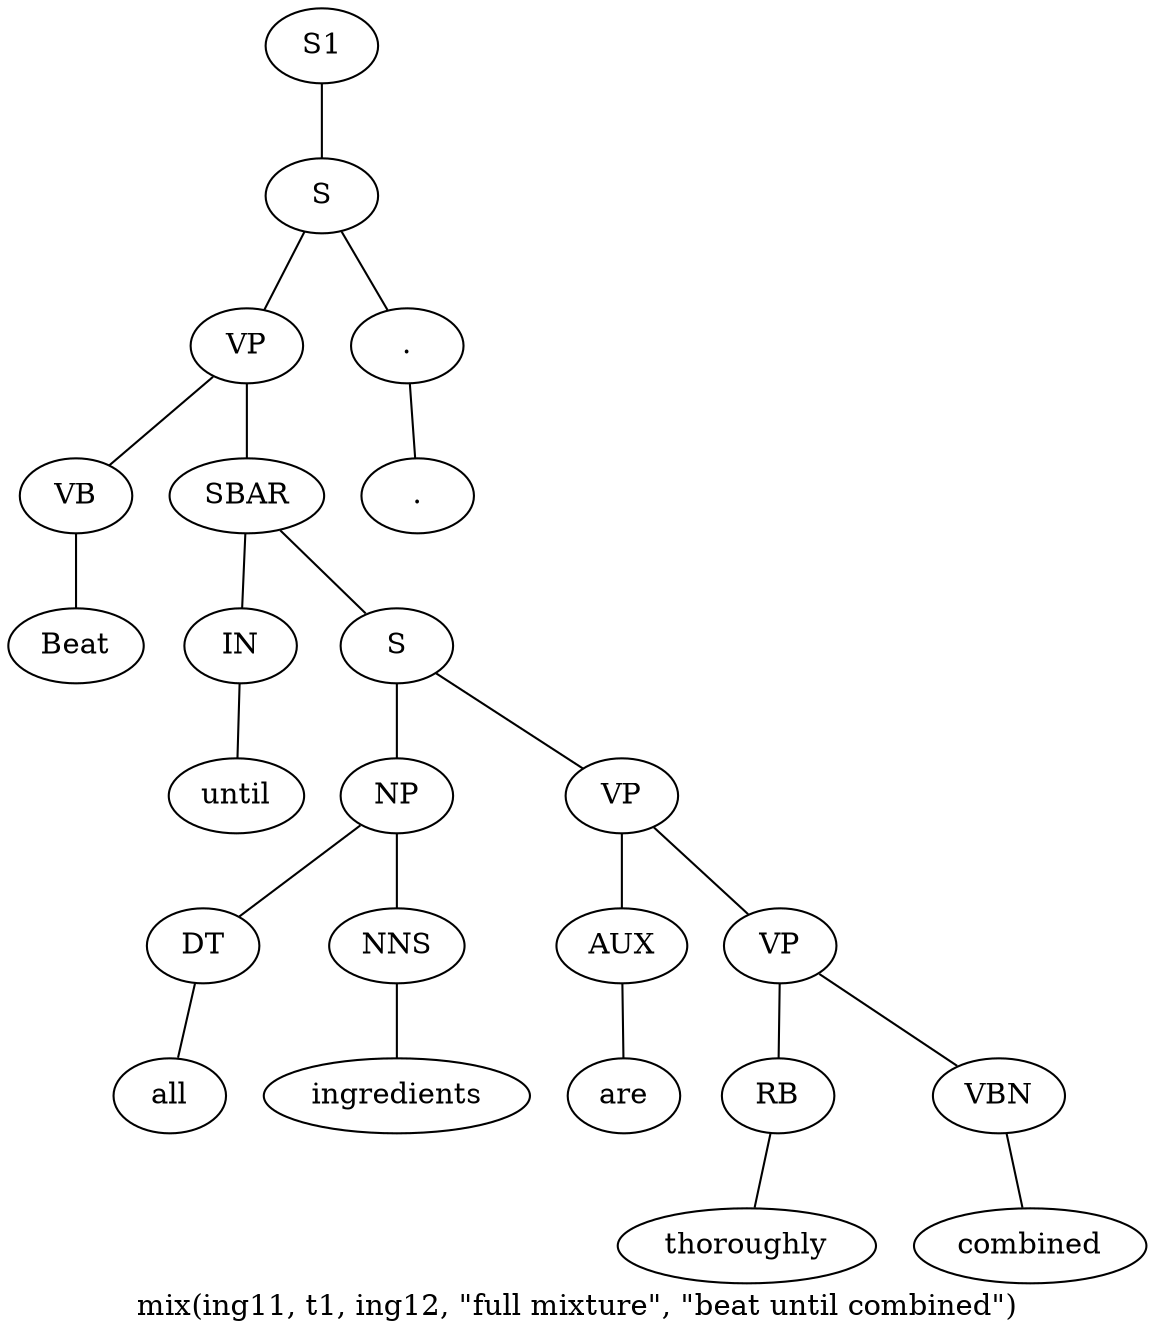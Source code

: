 graph SyntaxGraph {
	label = "mix(ing11, t1, ing12, \"full mixture\", \"beat until combined\")";
	Node0 [label="S1"];
	Node1 [label="S"];
	Node2 [label="VP"];
	Node3 [label="VB"];
	Node4 [label="Beat"];
	Node5 [label="SBAR"];
	Node6 [label="IN"];
	Node7 [label="until"];
	Node8 [label="S"];
	Node9 [label="NP"];
	Node10 [label="DT"];
	Node11 [label="all"];
	Node12 [label="NNS"];
	Node13 [label="ingredients"];
	Node14 [label="VP"];
	Node15 [label="AUX"];
	Node16 [label="are"];
	Node17 [label="VP"];
	Node18 [label="RB"];
	Node19 [label="thoroughly"];
	Node20 [label="VBN"];
	Node21 [label="combined"];
	Node22 [label="."];
	Node23 [label="."];

	Node0 -- Node1;
	Node1 -- Node2;
	Node1 -- Node22;
	Node2 -- Node3;
	Node2 -- Node5;
	Node3 -- Node4;
	Node5 -- Node6;
	Node5 -- Node8;
	Node6 -- Node7;
	Node8 -- Node9;
	Node8 -- Node14;
	Node9 -- Node10;
	Node9 -- Node12;
	Node10 -- Node11;
	Node12 -- Node13;
	Node14 -- Node15;
	Node14 -- Node17;
	Node15 -- Node16;
	Node17 -- Node18;
	Node17 -- Node20;
	Node18 -- Node19;
	Node20 -- Node21;
	Node22 -- Node23;
}